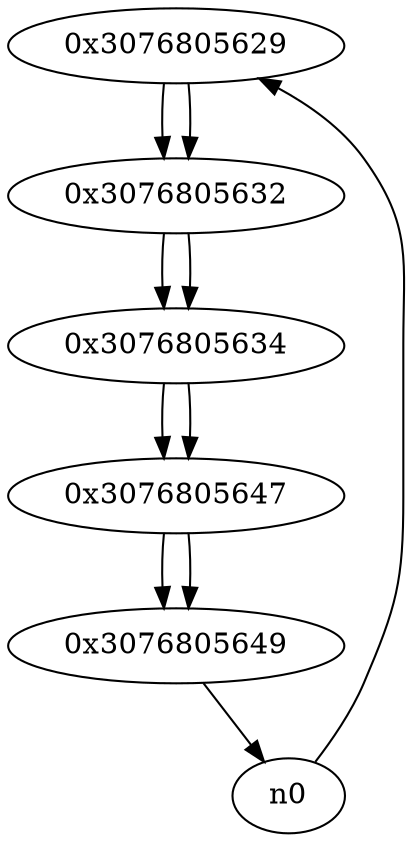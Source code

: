 digraph G{
/* nodes */
  n1 [label="0x3076805629"]
  n2 [label="0x3076805632"]
  n3 [label="0x3076805634"]
  n4 [label="0x3076805647"]
  n5 [label="0x3076805649"]
/* edges */
n1 -> n2;
n0 -> n1;
n2 -> n3;
n1 -> n2;
n3 -> n4;
n2 -> n3;
n4 -> n5;
n3 -> n4;
n5 -> n0;
n4 -> n5;
}
